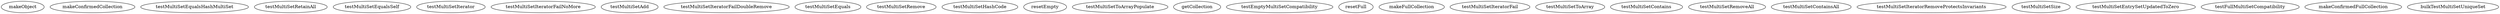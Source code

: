 digraph G {
makeObject;
makeConfirmedCollection;
testMultiSetEqualsHashMultiSet;
testMultiSetRetainAll;
testMultiSetEqualsSelf;
testMultiSetIterator;
testMultiSetIteratorFailNoMore;
testMultiSetAdd;
testMultiSetIteratorFailDoubleRemove;
testMultiSetEquals;
testMultiSetRemove;
testMultiSetHashCode;
resetEmpty;
testMultiSetToArrayPopulate;
getCollection;
testEmptyMultiSetCompatibility;
resetFull;
makeFullCollection;
testMultiSetIteratorFail;
testMultiSetToArray;
testMultiSetContains;
testMultiSetRemoveAll;
testMultiSetContainsAll;
testMultiSetIteratorRemoveProtectsInvariants;
testMultiSetSize;
testMultiSetEntrySetUpdatedToZero;
testFullMultiSetCompatibility;
makeConfirmedFullCollection;
bulkTestMultiSetUniqueSet;
}